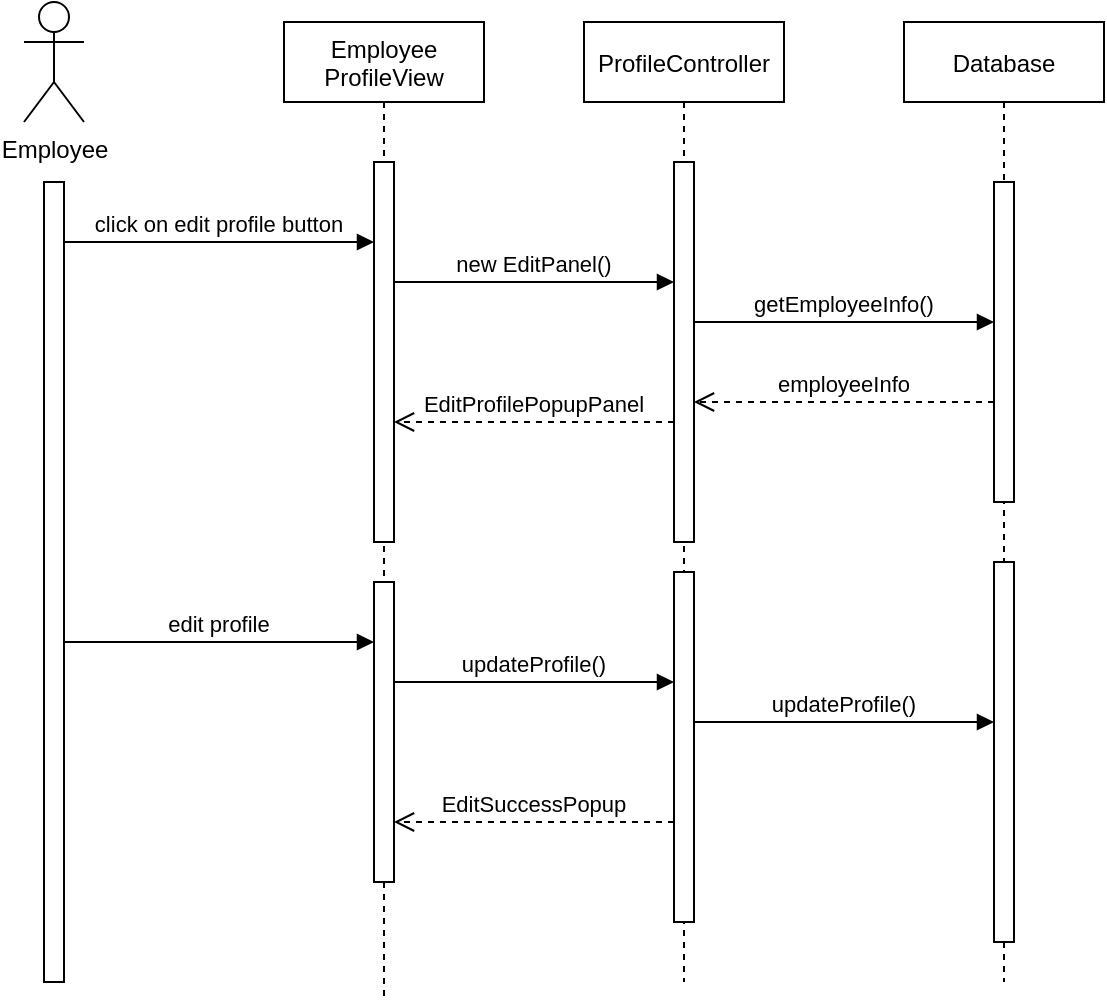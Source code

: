 <mxfile version="14.1.8" type="github">
  <diagram id="ElF4qJolztQHoGr6_O3O" name="Page-1">
    <mxGraphModel dx="981" dy="554" grid="1" gridSize="10" guides="1" tooltips="1" connect="1" arrows="1" fold="1" page="1" pageScale="1" pageWidth="850" pageHeight="1100" math="0" shadow="0">
      <root>
        <mxCell id="0" />
        <mxCell id="1" parent="0" />
        <mxCell id="qDDd-fXYaBLIhmUHrQQN-1" value="Employee&#xa;ProfileView" style="shape=umlLifeline;perimeter=lifelinePerimeter;container=1;collapsible=0;recursiveResize=0;rounded=0;shadow=0;strokeWidth=1;" vertex="1" parent="1">
          <mxGeometry x="150" y="110" width="100" height="490" as="geometry" />
        </mxCell>
        <mxCell id="qDDd-fXYaBLIhmUHrQQN-2" value="" style="points=[];perimeter=orthogonalPerimeter;rounded=0;shadow=0;strokeWidth=1;" vertex="1" parent="qDDd-fXYaBLIhmUHrQQN-1">
          <mxGeometry x="45" y="70" width="10" height="190" as="geometry" />
        </mxCell>
        <mxCell id="qDDd-fXYaBLIhmUHrQQN-19" value="" style="points=[];perimeter=orthogonalPerimeter;rounded=0;shadow=0;strokeWidth=1;" vertex="1" parent="qDDd-fXYaBLIhmUHrQQN-1">
          <mxGeometry x="45" y="280" width="10" height="150" as="geometry" />
        </mxCell>
        <mxCell id="qDDd-fXYaBLIhmUHrQQN-3" value="ProfileController" style="shape=umlLifeline;perimeter=lifelinePerimeter;container=1;collapsible=0;recursiveResize=0;rounded=0;shadow=0;strokeWidth=1;" vertex="1" parent="1">
          <mxGeometry x="300" y="110" width="100" height="480" as="geometry" />
        </mxCell>
        <mxCell id="qDDd-fXYaBLIhmUHrQQN-4" value="" style="points=[];perimeter=orthogonalPerimeter;rounded=0;shadow=0;strokeWidth=1;" vertex="1" parent="qDDd-fXYaBLIhmUHrQQN-3">
          <mxGeometry x="45" y="70" width="10" height="190" as="geometry" />
        </mxCell>
        <mxCell id="qDDd-fXYaBLIhmUHrQQN-21" value="" style="points=[];perimeter=orthogonalPerimeter;rounded=0;shadow=0;strokeWidth=1;" vertex="1" parent="qDDd-fXYaBLIhmUHrQQN-3">
          <mxGeometry x="45" y="275" width="10" height="175" as="geometry" />
        </mxCell>
        <mxCell id="qDDd-fXYaBLIhmUHrQQN-5" value="Employee" style="shape=umlActor;verticalLabelPosition=bottom;verticalAlign=top;html=1;outlineConnect=0;" vertex="1" parent="1">
          <mxGeometry x="20" y="100" width="30" height="60" as="geometry" />
        </mxCell>
        <mxCell id="qDDd-fXYaBLIhmUHrQQN-6" value="Database" style="shape=umlLifeline;perimeter=lifelinePerimeter;container=1;collapsible=0;recursiveResize=0;rounded=0;shadow=0;strokeWidth=1;" vertex="1" parent="1">
          <mxGeometry x="460" y="110" width="100" height="480" as="geometry" />
        </mxCell>
        <mxCell id="qDDd-fXYaBLIhmUHrQQN-7" value="" style="points=[];perimeter=orthogonalPerimeter;rounded=0;shadow=0;strokeWidth=1;" vertex="1" parent="qDDd-fXYaBLIhmUHrQQN-6">
          <mxGeometry x="45" y="80" width="10" height="160" as="geometry" />
        </mxCell>
        <mxCell id="qDDd-fXYaBLIhmUHrQQN-8" value="click on edit profile button" style="verticalAlign=bottom;endArrow=block;shadow=0;strokeWidth=1;" edge="1" parent="1" source="qDDd-fXYaBLIhmUHrQQN-9" target="qDDd-fXYaBLIhmUHrQQN-2">
          <mxGeometry relative="1" as="geometry">
            <mxPoint x="175" y="560" as="sourcePoint" />
            <mxPoint x="200" y="220" as="targetPoint" />
            <Array as="points">
              <mxPoint x="90" y="220" />
            </Array>
          </mxGeometry>
        </mxCell>
        <mxCell id="qDDd-fXYaBLIhmUHrQQN-9" value="" style="points=[];perimeter=orthogonalPerimeter;rounded=0;shadow=0;strokeWidth=1;" vertex="1" parent="1">
          <mxGeometry x="30" y="190" width="10" height="400" as="geometry" />
        </mxCell>
        <mxCell id="qDDd-fXYaBLIhmUHrQQN-10" value="new EditPanel()" style="verticalAlign=bottom;endArrow=block;shadow=0;strokeWidth=1;" edge="1" parent="1" source="qDDd-fXYaBLIhmUHrQQN-2" target="qDDd-fXYaBLIhmUHrQQN-4">
          <mxGeometry relative="1" as="geometry">
            <mxPoint x="175" y="560" as="sourcePoint" />
            <mxPoint x="300" y="490" as="targetPoint" />
            <Array as="points">
              <mxPoint x="300" y="240" />
            </Array>
          </mxGeometry>
        </mxCell>
        <mxCell id="qDDd-fXYaBLIhmUHrQQN-11" value="getEmployeeInfo()" style="verticalAlign=bottom;endArrow=block;shadow=0;strokeWidth=1;" edge="1" parent="1" source="qDDd-fXYaBLIhmUHrQQN-4" target="qDDd-fXYaBLIhmUHrQQN-7">
          <mxGeometry relative="1" as="geometry">
            <mxPoint x="355" y="280" as="sourcePoint" />
            <mxPoint x="495" y="280" as="targetPoint" />
            <Array as="points">
              <mxPoint x="440" y="260" />
            </Array>
          </mxGeometry>
        </mxCell>
        <mxCell id="qDDd-fXYaBLIhmUHrQQN-12" value="employeeInfo" style="verticalAlign=bottom;endArrow=open;dashed=1;endSize=8;shadow=0;strokeWidth=1;" edge="1" parent="1" source="qDDd-fXYaBLIhmUHrQQN-7" target="qDDd-fXYaBLIhmUHrQQN-4">
          <mxGeometry relative="1" as="geometry">
            <mxPoint x="330" y="560" as="targetPoint" />
            <mxPoint x="420" y="580" as="sourcePoint" />
            <Array as="points">
              <mxPoint x="410" y="300" />
            </Array>
          </mxGeometry>
        </mxCell>
        <mxCell id="qDDd-fXYaBLIhmUHrQQN-13" value="EditProfilePopupPanel" style="verticalAlign=bottom;endArrow=open;dashed=1;endSize=8;shadow=0;strokeWidth=1;" edge="1" parent="1" source="qDDd-fXYaBLIhmUHrQQN-4" target="qDDd-fXYaBLIhmUHrQQN-2">
          <mxGeometry relative="1" as="geometry">
            <mxPoint x="200" y="310" as="targetPoint" />
            <mxPoint x="350" y="310" as="sourcePoint" />
            <Array as="points">
              <mxPoint x="255" y="310" />
            </Array>
          </mxGeometry>
        </mxCell>
        <mxCell id="qDDd-fXYaBLIhmUHrQQN-14" value="edit profile" style="verticalAlign=bottom;endArrow=block;shadow=0;strokeWidth=1;" edge="1" parent="1">
          <mxGeometry relative="1" as="geometry">
            <mxPoint x="40" y="420" as="sourcePoint" />
            <mxPoint x="195" y="420" as="targetPoint" />
            <Array as="points">
              <mxPoint x="90" y="420" />
            </Array>
          </mxGeometry>
        </mxCell>
        <mxCell id="qDDd-fXYaBLIhmUHrQQN-22" value="" style="points=[];perimeter=orthogonalPerimeter;rounded=0;shadow=0;strokeWidth=1;" vertex="1" parent="1">
          <mxGeometry x="505" y="380" width="10" height="190" as="geometry" />
        </mxCell>
        <mxCell id="qDDd-fXYaBLIhmUHrQQN-24" value="updateProfile()" style="verticalAlign=bottom;endArrow=block;shadow=0;strokeWidth=1;" edge="1" parent="1" source="qDDd-fXYaBLIhmUHrQQN-19" target="qDDd-fXYaBLIhmUHrQQN-21">
          <mxGeometry relative="1" as="geometry">
            <mxPoint x="210" y="460" as="sourcePoint" />
            <mxPoint x="350" y="460" as="targetPoint" />
            <Array as="points">
              <mxPoint x="305" y="440" />
            </Array>
          </mxGeometry>
        </mxCell>
        <mxCell id="qDDd-fXYaBLIhmUHrQQN-25" value="updateProfile()" style="verticalAlign=bottom;endArrow=block;shadow=0;strokeWidth=1;" edge="1" parent="1" source="qDDd-fXYaBLIhmUHrQQN-21" target="qDDd-fXYaBLIhmUHrQQN-22">
          <mxGeometry relative="1" as="geometry">
            <mxPoint x="355" y="450" as="sourcePoint" />
            <mxPoint x="495" y="450" as="targetPoint" />
            <Array as="points">
              <mxPoint x="455" y="460" />
            </Array>
          </mxGeometry>
        </mxCell>
        <mxCell id="qDDd-fXYaBLIhmUHrQQN-26" value="EditSuccessPopup" style="verticalAlign=bottom;endArrow=open;dashed=1;endSize=8;shadow=0;strokeWidth=1;exitX=0;exitY=0.714;exitDx=0;exitDy=0;exitPerimeter=0;" edge="1" parent="1" source="qDDd-fXYaBLIhmUHrQQN-21" target="qDDd-fXYaBLIhmUHrQQN-19">
          <mxGeometry relative="1" as="geometry">
            <mxPoint x="210" y="510" as="targetPoint" />
            <mxPoint x="340" y="510" as="sourcePoint" />
            <Array as="points">
              <mxPoint x="260" y="510" />
            </Array>
          </mxGeometry>
        </mxCell>
      </root>
    </mxGraphModel>
  </diagram>
</mxfile>
